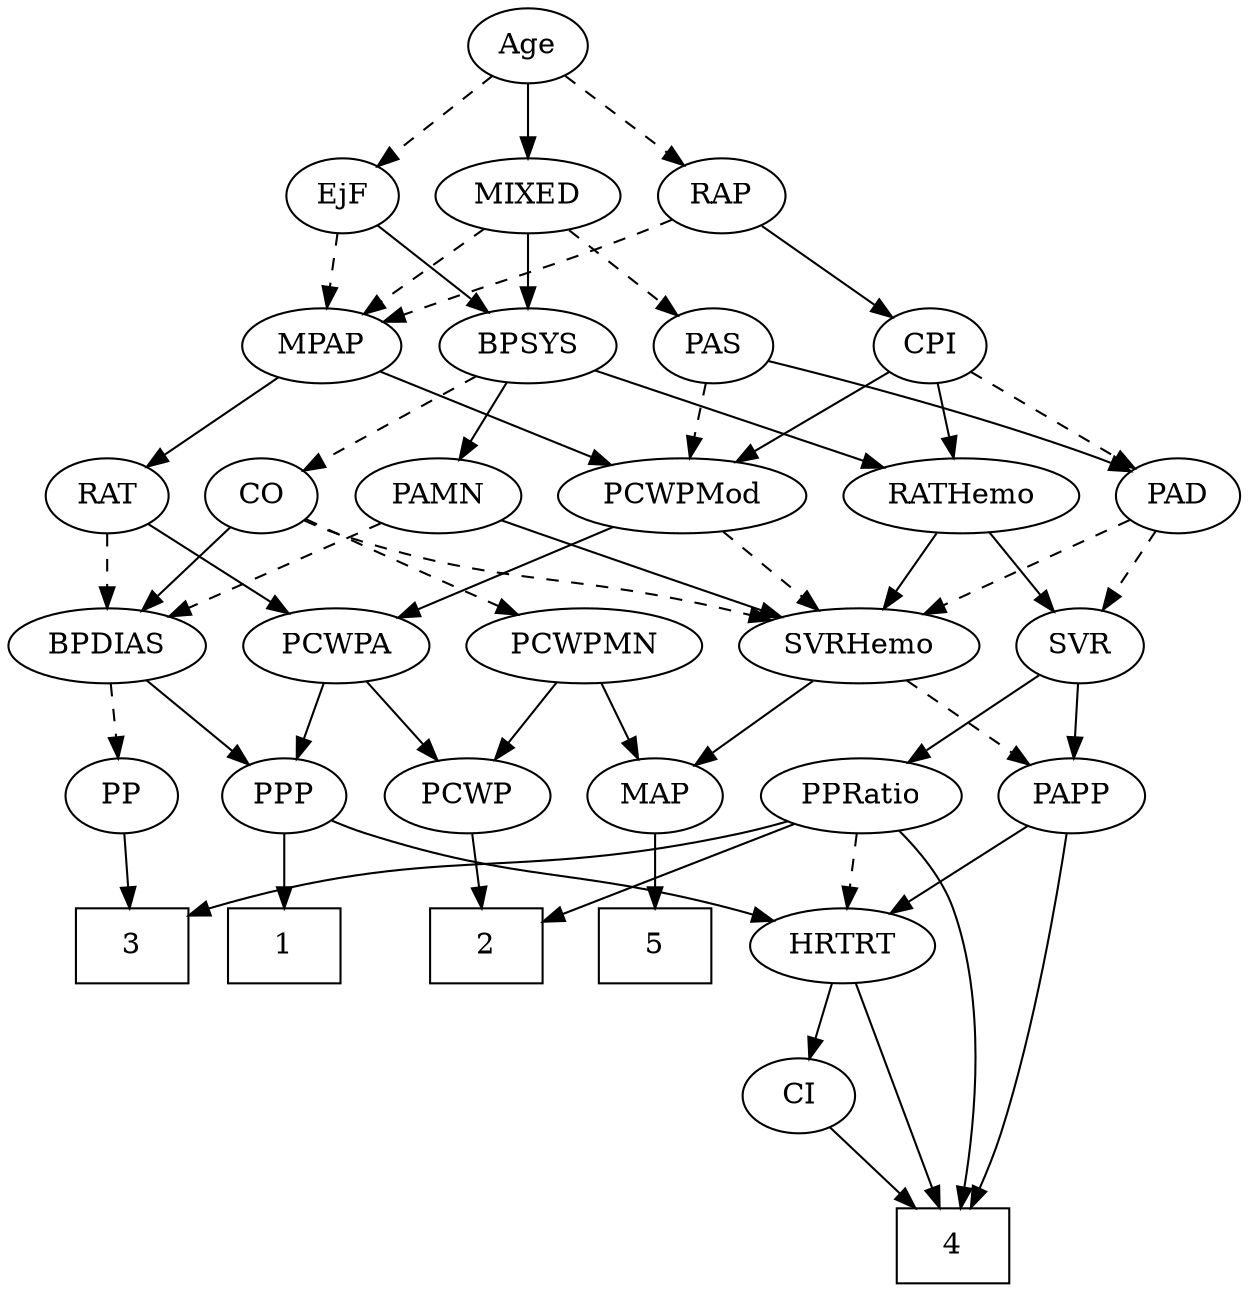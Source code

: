 strict digraph {
	graph [bb="0,0,544.84,612"];
	node [label="\N"];
	1	[height=0.5,
		pos="123.25,162",
		shape=box,
		width=0.75];
	2	[height=0.5,
		pos="203.25,162",
		shape=box,
		width=0.75];
	3	[height=0.5,
		pos="50.246,162",
		shape=box,
		width=0.75];
	4	[height=0.5,
		pos="401.25,18",
		shape=box,
		width=0.75];
	5	[height=0.5,
		pos="276.25,162",
		shape=box,
		width=0.75];
	Age	[height=0.5,
		pos="230.25,594",
		width=0.75];
	EjF	[height=0.5,
		pos="145.25,522",
		width=0.75];
	Age -> EjF	[pos="e,161.58,536.46 213.86,579.5 201.28,569.14 183.71,554.67 169.5,542.97",
		style=dashed];
	RAP	[height=0.5,
		pos="316.25,522",
		width=0.77632];
	Age -> RAP	[pos="e,299.42,536.69 246.83,579.5 259.48,569.21 277.1,554.86 291.43,543.2",
		style=dashed];
	MIXED	[height=0.5,
		pos="230.25,522",
		width=1.1193];
	Age -> MIXED	[pos="e,230.25,540.1 230.25,575.7 230.25,567.98 230.25,558.71 230.25,550.11",
		style=solid];
	MPAP	[height=0.5,
		pos="139.25,450",
		width=0.97491];
	EjF -> MPAP	[pos="e,140.71,468.1 143.76,503.7 143.1,495.98 142.31,486.71 141.57,478.11",
		style=dashed];
	BPSYS	[height=0.5,
		pos="230.25,450",
		width=1.0471];
	EjF -> BPSYS	[pos="e,212.14,465.91 161.64,507.5 173.73,497.54 190.44,483.78 204.34,472.34",
		style=solid];
	RAP -> MPAP	[pos="e,166.69,461.65 294.45,510.67 289.48,508.4 284.21,506.07 279.25,504 237.18,486.48 225.83,484.21 183.25,468 180.9,467.11 178.49,466.19 \
176.06,465.25",
		style=dashed];
	CPI	[height=0.5,
		pos="408.25,450",
		width=0.75];
	RAP -> CPI	[pos="e,391.02,464.11 333.55,507.83 347.43,497.27 367.11,482.3 382.78,470.37",
		style=solid];
	MIXED -> MPAP	[pos="e,157.89,465.35 210.95,506.15 197.86,496.09 180.4,482.65 165.98,471.56",
		style=dashed];
	MIXED -> BPSYS	[pos="e,230.25,468.1 230.25,503.7 230.25,495.98 230.25,486.71 230.25,478.11",
		style=solid];
	PAS	[height=0.5,
		pos="313.25,450",
		width=0.75];
	MIXED -> PAS	[pos="e,297.24,464.5 248.26,505.81 260.34,495.62 276.38,482.09 289.5,471.02",
		style=dashed];
	RAT	[height=0.5,
		pos="42.246,378",
		width=0.75827];
	MPAP -> RAT	[pos="e,60.211,391.96 119.62,434.83 104.95,424.25 84.745,409.67 68.661,398.06",
		style=solid];
	PCWPMod	[height=0.5,
		pos="301.25,378",
		width=1.4443];
	MPAP -> PCWPMod	[pos="e,270.01,392.5 165.27,437.75 191.02,426.63 230.79,409.44 260.69,396.53",
		style=solid];
	CO	[height=0.5,
		pos="114.25,378",
		width=0.75];
	BPSYS -> CO	[pos="e,133.84,390.83 207.88,435.5 189.27,424.27 162.66,408.22 142.57,396.09",
		style=dashed];
	PAMN	[height=0.5,
		pos="195.25,378",
		width=1.011];
	BPSYS -> PAMN	[pos="e,203.72,395.96 221.95,432.41 217.87,424.25 212.86,414.22 208.28,405.07",
		style=solid];
	RATHemo	[height=0.5,
		pos="420.25,378",
		width=1.3721];
	BPSYS -> RATHemo	[pos="e,386.62,391.39 259.1,438.37 290.42,426.83 340.77,408.28 376.85,394.99",
		style=solid];
	PAD	[height=0.5,
		pos="516.25,378",
		width=0.79437];
	SVR	[height=0.5,
		pos="468.25,306",
		width=0.77632];
	PAD -> SVR	[pos="e,479.1,322.82 505.35,361.12 499.28,352.26 491.59,341.04 484.78,331.12",
		style=dashed];
	SVRHemo	[height=0.5,
		pos="372.25,306",
		width=1.3902];
	PAD -> SVRHemo	[pos="e,400.78,320.87 494.38,366.37 471.99,355.49 436.78,338.37 409.91,325.31",
		style=dashed];
	PCWPMN	[height=0.5,
		pos="254.25,306",
		width=1.3902];
	CO -> PCWPMN	[pos="e,226.12,321.06 135.21,366.52 156.74,355.75 190.72,338.76 216.88,325.69",
		style=dashed];
	CO -> SVRHemo	[pos="e,334.89,318.15 134.86,366.3 139.81,364 145.14,361.74 150.25,360 220.45,336.01 241.34,342.28 313.25,324 317.09,323.02 321.06,321.97 \
325.04,320.89",
		style=dashed];
	BPDIAS	[height=0.5,
		pos="42.246,306",
		width=1.1735];
	CO -> BPDIAS	[pos="e,58.553,322.85 99.676,362.83 89.994,353.42 77.06,340.85 65.919,330.01",
		style=solid];
	PAS -> PAD	[pos="e,493.91,389.48 337.58,442.1 370.03,432.68 429.08,414.83 478.25,396 480.33,395.2 482.46,394.35 484.61,393.47",
		style=solid];
	PAS -> PCWPMod	[pos="e,304.21,396.28 310.34,432.05 309.02,424.35 307.42,415.03 305.94,406.36",
		style=dashed];
	PAMN -> SVRHemo	[pos="e,339.68,319.88 222.9,366.06 251.66,354.69 297.04,336.74 330.23,323.62",
		style=solid];
	PAMN -> BPDIAS	[pos="e,69.881,319.64 169.29,365.13 144.58,353.82 107.14,336.69 79.293,323.95",
		style=dashed];
	RATHemo -> SVR	[pos="e,457.28,322.99 431.62,360.41 437.56,351.74 444.95,340.97 451.53,331.38",
		style=solid];
	RATHemo -> SVRHemo	[pos="e,383.87,323.96 408.87,360.41 403.16,352.08 396.11,341.8 389.72,332.49",
		style=solid];
	CPI -> PAD	[pos="e,496.92,391.52 427.06,436.81 444.04,425.8 469.24,409.47 488.53,396.97",
		style=dashed];
	CPI -> RATHemo	[pos="e,417.28,396.28 411.15,432.05 412.47,424.35 414.07,415.03 415.56,406.36",
		style=solid];
	CPI -> PCWPMod	[pos="e,324.52,394.23 389.61,436.81 374,426.59 351.37,411.79 332.93,399.73",
		style=solid];
	PCWPA	[height=0.5,
		pos="144.25,306",
		width=1.1555];
	RAT -> PCWPA	[pos="e,122.99,321.59 60.482,364.49 75.414,354.24 96.843,339.53 114.29,327.56",
		style=solid];
	RAT -> BPDIAS	[pos="e,42.246,324.1 42.246,359.7 42.246,351.98 42.246,342.71 42.246,334.11",
		style=dashed];
	PPRatio	[height=0.5,
		pos="375.25,234",
		width=1.1013];
	SVR -> PPRatio	[pos="e,394.91,249.8 450.75,291.83 437.35,281.74 418.58,267.62 403.11,255.98",
		style=solid];
	PAPP	[height=0.5,
		pos="466.25,234",
		width=0.88464];
	SVR -> PAPP	[pos="e,466.73,252.1 467.75,287.7 467.53,279.98 467.27,270.71 467.02,262.11",
		style=solid];
	PCWPMod -> PCWPA	[pos="e,172.18,319.45 270.6,363.34 245.06,351.95 208.58,335.68 181.38,323.56",
		style=solid];
	PCWPMod -> SVRHemo	[pos="e,355.87,323.15 317.71,360.76 326.85,351.75 338.38,340.39 348.49,330.43",
		style=dashed];
	PPP	[height=0.5,
		pos="123.25,234",
		width=0.75];
	PCWPA -> PPP	[pos="e,128.28,251.79 139.16,288.05 136.76,280.06 133.85,270.33 131.17,261.4",
		style=solid];
	PCWP	[height=0.5,
		pos="203.25,234",
		width=0.97491];
	PCWPA -> PCWP	[pos="e,189.64,251.15 157.93,288.76 165.38,279.93 174.73,268.83 183.01,259.01",
		style=solid];
	MAP	[height=0.5,
		pos="287.25,234",
		width=0.84854];
	PCWPMN -> MAP	[pos="e,279.33,251.79 262.23,288.05 266.04,279.97 270.69,270.12 274.94,261.11",
		style=solid];
	PCWPMN -> PCWP	[pos="e,214.89,250.99 242.16,288.41 235.78,279.66 227.84,268.75 220.79,259.08",
		style=solid];
	SVRHemo -> MAP	[pos="e,304.44,249.16 352.96,289.12 340.98,279.26 325.47,266.47 312.52,255.81",
		style=solid];
	SVRHemo -> PAPP	[pos="e,447.67,248.83 393.11,289.46 406.76,279.3 424.73,265.91 439.44,254.96",
		style=dashed];
	PP	[height=0.5,
		pos="47.246,234",
		width=0.75];
	BPDIAS -> PP	[pos="e,46.025,252.1 43.482,287.7 44.033,279.98 44.695,270.71 45.31,262.11",
		style=dashed];
	BPDIAS -> PPP	[pos="e,107.24,248.83 60.223,289.46 71.769,279.49 86.897,266.41 99.437,255.58",
		style=solid];
	MAP -> 5	[pos="e,278.96,180.28 284.58,216.05 283.37,208.35 281.91,199.03 280.55,190.36",
		style=solid];
	PP -> 3	[pos="e,49.513,180.1 47.988,215.7 48.318,207.98 48.716,198.71 49.084,190.11",
		style=solid];
	PPP -> 1	[pos="e,123.25,180.1 123.25,215.7 123.25,207.98 123.25,198.71 123.25,190.11",
		style=solid];
	HRTRT	[height=0.5,
		pos="361.25,162",
		width=1.1013];
	PPP -> HRTRT	[pos="e,331.34,173.92 143.87,222.35 148.83,220.05 154.16,217.78 159.25,216 225.19,192.96 245.16,199.47 312.25,180 315.36,179.1 318.57,\
178.11 321.78,177.08",
		style=solid];
	PPRatio -> 2	[pos="e,230.65,175.8 345.56,221.9 318.07,211.49 276.16,195.28 240.25,180 240.15,179.96 240.05,179.92 239.95,179.88",
		style=solid];
	PPRatio -> 3	[pos="e,77.392,176.51 346.07,221.67 339.92,219.56 333.42,217.54 327.25,216 222.6,189.88 190.61,210.82 87.246,180 87.145,179.97 87.043,\
179.94 86.941,179.91",
		style=solid];
	PPRatio -> 4	[pos="e,406.02,36.375 389.34,217.1 397.16,207.18 406.12,193.73 410.25,180 423.85,134.71 415.58,79.099 408.39,46.5",
		style=solid];
	PPRatio -> HRTRT	[pos="e,364.7,180.28 371.86,216.05 370.32,208.35 368.45,199.03 366.72,190.36",
		style=dashed];
	PCWP -> 2	[pos="e,203.25,180.1 203.25,215.7 203.25,207.98 203.25,198.71 203.25,190.11",
		style=solid];
	CI	[height=0.5,
		pos="374.25,90",
		width=0.75];
	CI -> 4	[pos="e,394.52,36.447 380.64,72.411 383.68,64.539 387.39,54.929 390.82,46.042",
		style=solid];
	PAPP -> 4	[pos="e,411.33,36.193 463.56,215.69 458.62,185.76 446.83,122.69 428.25,72 424.94,62.983 420.47,53.523 416.12,45.132",
		style=solid];
	PAPP -> HRTRT	[pos="e,382.71,177.31 446.5,219.83 430.87,209.42 408.81,194.71 391.04,182.87",
		style=solid];
	HRTRT -> 4	[pos="e,374.24,33.926 350.57,144.64 340.06,126.31 327.07,96.017 338.25,72 344.21,59.196 354.95,48.38 365.9,39.925",
		style=solid];
	HRTRT -> CI	[pos="e,371.04,108.28 364.39,144.05 365.82,136.35 367.56,127.03 369.16,118.36",
		style=solid];
}
